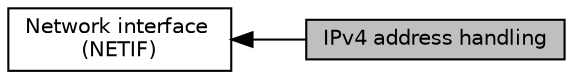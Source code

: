 digraph "IPv4 address handling"
{
  edge [fontname="Helvetica",fontsize="10",labelfontname="Helvetica",labelfontsize="10"];
  node [fontname="Helvetica",fontsize="10",shape=box];
  rankdir=LR;
  Node2 [label="Network interface \l(NETIF)",height=0.2,width=0.4,color="black", fillcolor="white", style="filled",URL="$group__netif.html",tooltip=" "];
  Node1 [label="IPv4 address handling",height=0.2,width=0.4,color="black", fillcolor="grey75", style="filled", fontcolor="black",tooltip=" "];
  Node2->Node1 [shape=plaintext, dir="back", style="solid"];
}
